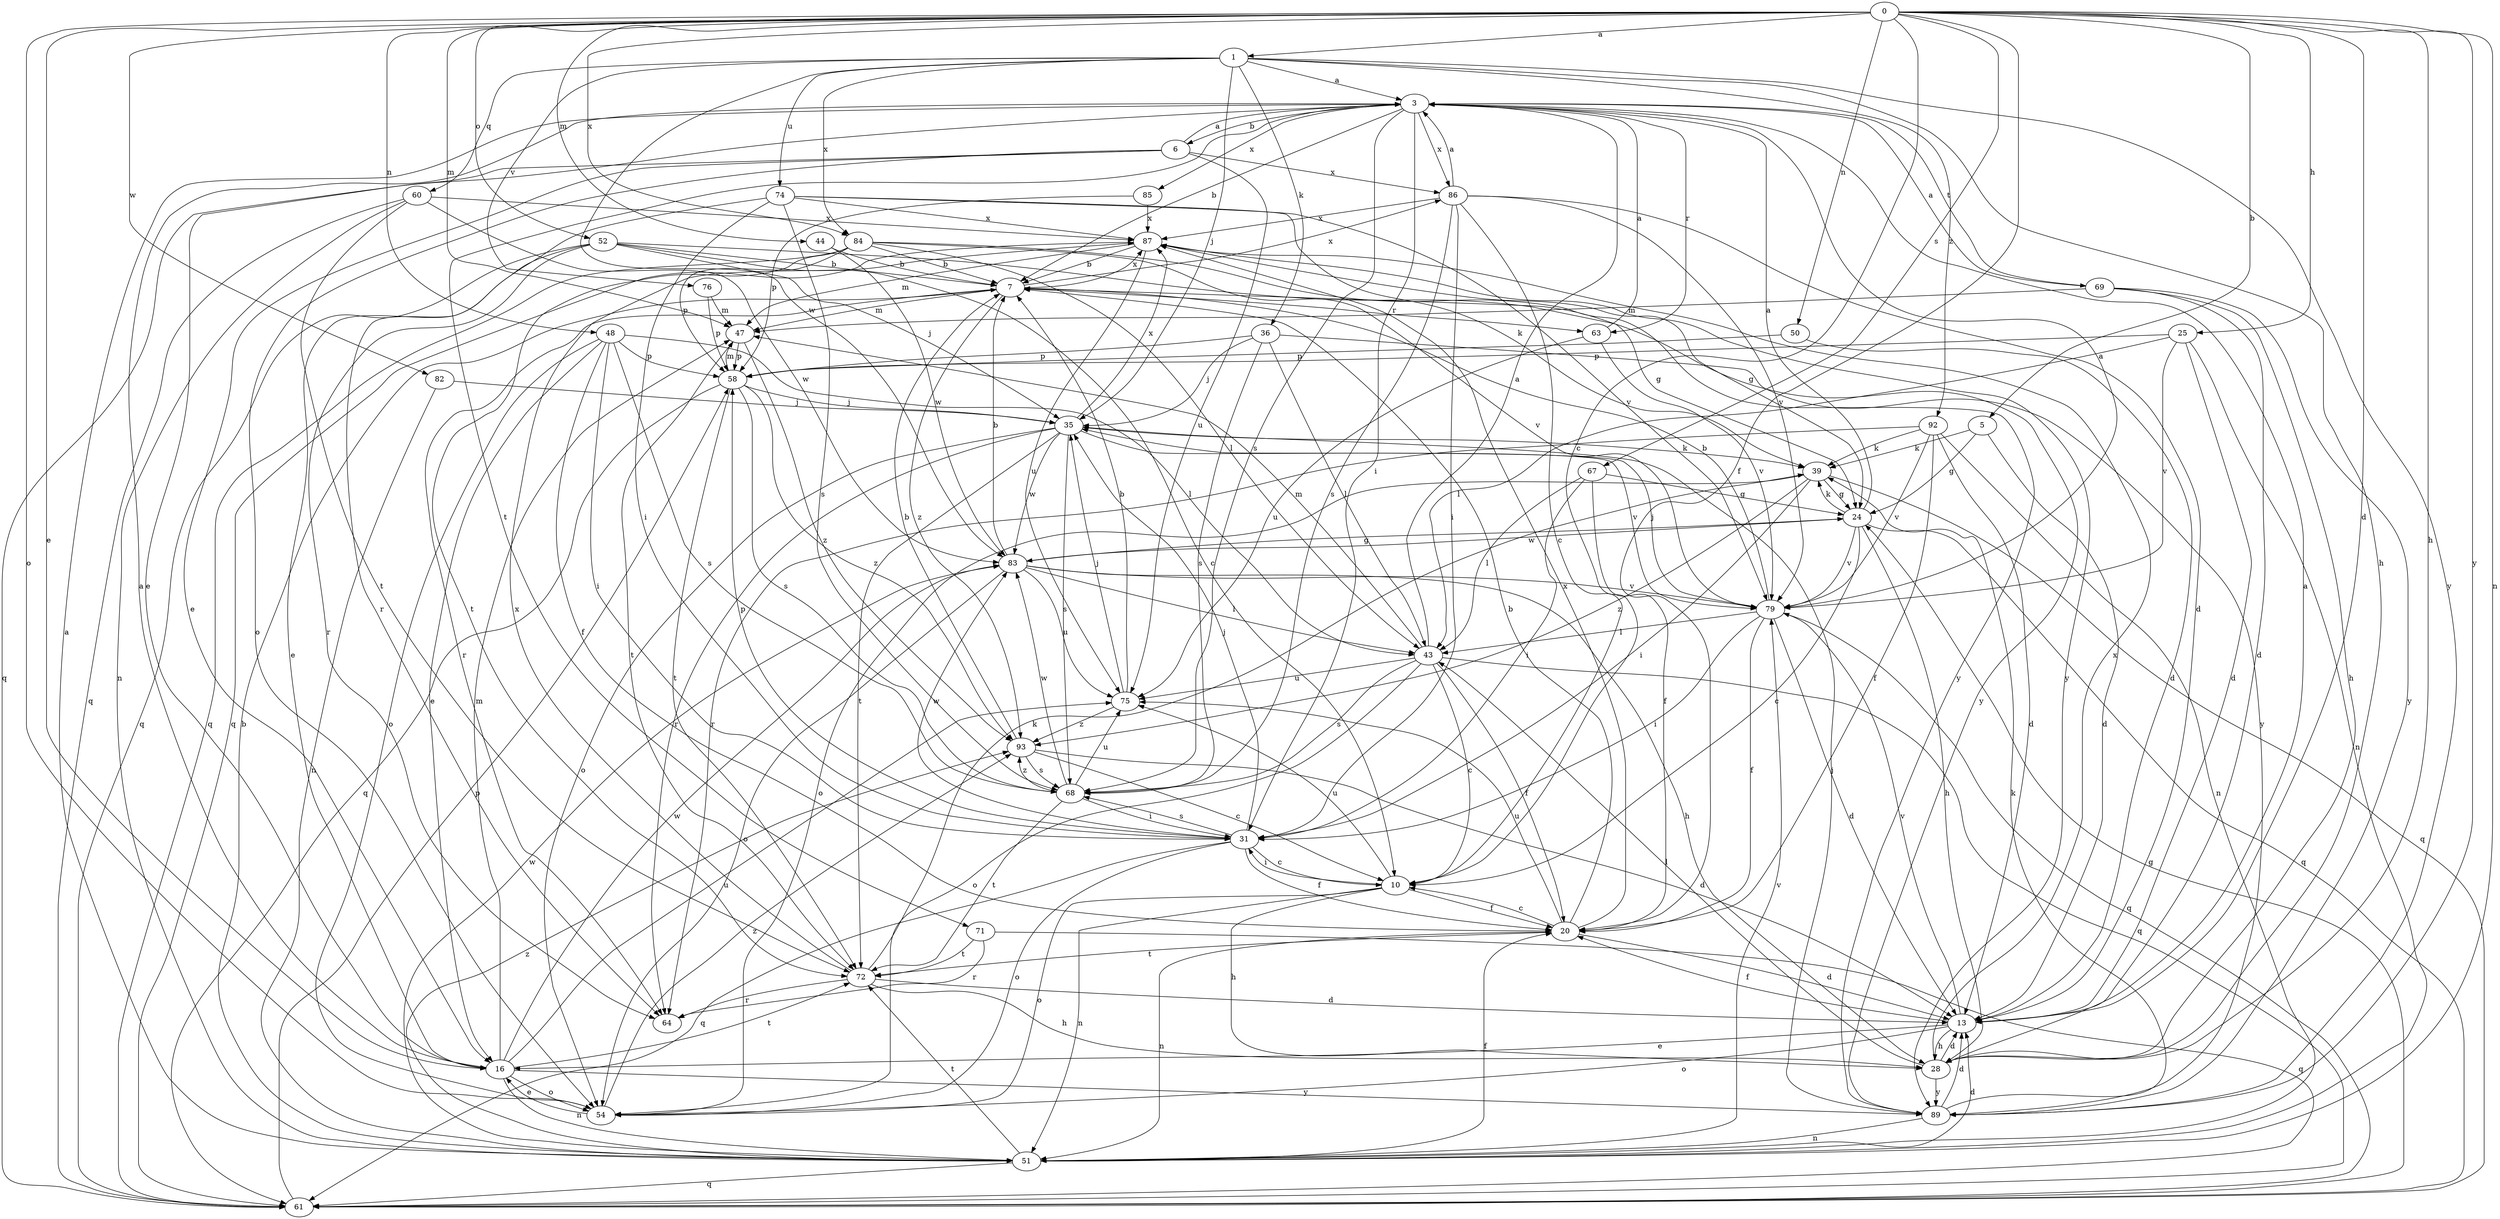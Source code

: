 strict digraph  {
0;
1;
3;
5;
6;
7;
10;
13;
16;
20;
24;
25;
28;
31;
35;
36;
39;
43;
44;
47;
48;
50;
51;
52;
54;
58;
60;
61;
63;
64;
67;
68;
69;
71;
72;
74;
75;
76;
79;
82;
83;
84;
85;
86;
87;
89;
92;
93;
0 -> 1  [label=a];
0 -> 5  [label=b];
0 -> 10  [label=c];
0 -> 13  [label=d];
0 -> 16  [label=e];
0 -> 20  [label=f];
0 -> 25  [label=h];
0 -> 28  [label=h];
0 -> 44  [label=m];
0 -> 47  [label=m];
0 -> 48  [label=n];
0 -> 50  [label=n];
0 -> 51  [label=n];
0 -> 52  [label=o];
0 -> 54  [label=o];
0 -> 67  [label=s];
0 -> 82  [label=w];
0 -> 84  [label=x];
0 -> 89  [label=y];
1 -> 3  [label=a];
1 -> 28  [label=h];
1 -> 35  [label=j];
1 -> 36  [label=k];
1 -> 60  [label=q];
1 -> 74  [label=u];
1 -> 76  [label=v];
1 -> 83  [label=w];
1 -> 84  [label=x];
1 -> 89  [label=y];
1 -> 92  [label=z];
3 -> 6  [label=b];
3 -> 7  [label=b];
3 -> 16  [label=e];
3 -> 31  [label=i];
3 -> 63  [label=r];
3 -> 68  [label=s];
3 -> 69  [label=t];
3 -> 71  [label=t];
3 -> 85  [label=x];
3 -> 86  [label=x];
5 -> 13  [label=d];
5 -> 24  [label=g];
5 -> 39  [label=k];
6 -> 3  [label=a];
6 -> 16  [label=e];
6 -> 54  [label=o];
6 -> 61  [label=q];
6 -> 75  [label=u];
6 -> 86  [label=x];
7 -> 47  [label=m];
7 -> 63  [label=r];
7 -> 64  [label=r];
7 -> 86  [label=x];
7 -> 87  [label=x];
7 -> 89  [label=y];
7 -> 93  [label=z];
10 -> 20  [label=f];
10 -> 28  [label=h];
10 -> 31  [label=i];
10 -> 51  [label=n];
10 -> 54  [label=o];
10 -> 75  [label=u];
13 -> 16  [label=e];
13 -> 20  [label=f];
13 -> 28  [label=h];
13 -> 54  [label=o];
13 -> 79  [label=v];
16 -> 3  [label=a];
16 -> 47  [label=m];
16 -> 51  [label=n];
16 -> 54  [label=o];
16 -> 72  [label=t];
16 -> 75  [label=u];
16 -> 83  [label=w];
16 -> 89  [label=y];
20 -> 7  [label=b];
20 -> 10  [label=c];
20 -> 13  [label=d];
20 -> 51  [label=n];
20 -> 72  [label=t];
20 -> 75  [label=u];
20 -> 87  [label=x];
24 -> 3  [label=a];
24 -> 10  [label=c];
24 -> 28  [label=h];
24 -> 39  [label=k];
24 -> 61  [label=q];
24 -> 79  [label=v];
24 -> 83  [label=w];
25 -> 13  [label=d];
25 -> 43  [label=l];
25 -> 51  [label=n];
25 -> 58  [label=p];
25 -> 79  [label=v];
28 -> 3  [label=a];
28 -> 13  [label=d];
28 -> 43  [label=l];
28 -> 87  [label=x];
28 -> 89  [label=y];
31 -> 10  [label=c];
31 -> 20  [label=f];
31 -> 35  [label=j];
31 -> 54  [label=o];
31 -> 58  [label=p];
31 -> 61  [label=q];
31 -> 68  [label=s];
31 -> 83  [label=w];
35 -> 39  [label=k];
35 -> 54  [label=o];
35 -> 64  [label=r];
35 -> 68  [label=s];
35 -> 72  [label=t];
35 -> 79  [label=v];
35 -> 83  [label=w];
35 -> 87  [label=x];
36 -> 35  [label=j];
36 -> 43  [label=l];
36 -> 58  [label=p];
36 -> 68  [label=s];
36 -> 89  [label=y];
39 -> 24  [label=g];
39 -> 31  [label=i];
39 -> 54  [label=o];
39 -> 61  [label=q];
39 -> 93  [label=z];
43 -> 3  [label=a];
43 -> 10  [label=c];
43 -> 20  [label=f];
43 -> 47  [label=m];
43 -> 54  [label=o];
43 -> 61  [label=q];
43 -> 68  [label=s];
43 -> 75  [label=u];
44 -> 7  [label=b];
44 -> 83  [label=w];
47 -> 58  [label=p];
47 -> 72  [label=t];
47 -> 93  [label=z];
48 -> 16  [label=e];
48 -> 20  [label=f];
48 -> 31  [label=i];
48 -> 43  [label=l];
48 -> 54  [label=o];
48 -> 58  [label=p];
48 -> 68  [label=s];
50 -> 13  [label=d];
50 -> 58  [label=p];
51 -> 3  [label=a];
51 -> 7  [label=b];
51 -> 13  [label=d];
51 -> 20  [label=f];
51 -> 61  [label=q];
51 -> 72  [label=t];
51 -> 79  [label=v];
51 -> 83  [label=w];
51 -> 93  [label=z];
52 -> 7  [label=b];
52 -> 10  [label=c];
52 -> 16  [label=e];
52 -> 24  [label=g];
52 -> 35  [label=j];
52 -> 61  [label=q];
52 -> 64  [label=r];
54 -> 16  [label=e];
54 -> 93  [label=z];
58 -> 35  [label=j];
58 -> 47  [label=m];
58 -> 61  [label=q];
58 -> 68  [label=s];
58 -> 72  [label=t];
58 -> 93  [label=z];
60 -> 51  [label=n];
60 -> 61  [label=q];
60 -> 72  [label=t];
60 -> 83  [label=w];
60 -> 87  [label=x];
61 -> 24  [label=g];
61 -> 58  [label=p];
63 -> 3  [label=a];
63 -> 75  [label=u];
63 -> 79  [label=v];
67 -> 20  [label=f];
67 -> 24  [label=g];
67 -> 31  [label=i];
67 -> 43  [label=l];
68 -> 31  [label=i];
68 -> 72  [label=t];
68 -> 75  [label=u];
68 -> 83  [label=w];
68 -> 93  [label=z];
69 -> 3  [label=a];
69 -> 13  [label=d];
69 -> 28  [label=h];
69 -> 47  [label=m];
69 -> 89  [label=y];
71 -> 61  [label=q];
71 -> 64  [label=r];
71 -> 72  [label=t];
72 -> 13  [label=d];
72 -> 28  [label=h];
72 -> 39  [label=k];
72 -> 64  [label=r];
72 -> 87  [label=x];
74 -> 31  [label=i];
74 -> 39  [label=k];
74 -> 64  [label=r];
74 -> 68  [label=s];
74 -> 79  [label=v];
74 -> 87  [label=x];
75 -> 7  [label=b];
75 -> 35  [label=j];
75 -> 93  [label=z];
76 -> 47  [label=m];
76 -> 58  [label=p];
79 -> 3  [label=a];
79 -> 7  [label=b];
79 -> 13  [label=d];
79 -> 20  [label=f];
79 -> 31  [label=i];
79 -> 35  [label=j];
79 -> 43  [label=l];
79 -> 61  [label=q];
82 -> 35  [label=j];
82 -> 51  [label=n];
83 -> 7  [label=b];
83 -> 24  [label=g];
83 -> 28  [label=h];
83 -> 43  [label=l];
83 -> 54  [label=o];
83 -> 75  [label=u];
83 -> 79  [label=v];
84 -> 7  [label=b];
84 -> 43  [label=l];
84 -> 58  [label=p];
84 -> 61  [label=q];
84 -> 72  [label=t];
84 -> 79  [label=v];
84 -> 89  [label=y];
85 -> 58  [label=p];
85 -> 87  [label=x];
86 -> 3  [label=a];
86 -> 10  [label=c];
86 -> 13  [label=d];
86 -> 31  [label=i];
86 -> 68  [label=s];
86 -> 79  [label=v];
86 -> 87  [label=x];
87 -> 7  [label=b];
87 -> 24  [label=g];
87 -> 47  [label=m];
87 -> 61  [label=q];
87 -> 75  [label=u];
87 -> 89  [label=y];
89 -> 13  [label=d];
89 -> 35  [label=j];
89 -> 39  [label=k];
89 -> 51  [label=n];
92 -> 13  [label=d];
92 -> 20  [label=f];
92 -> 39  [label=k];
92 -> 51  [label=n];
92 -> 64  [label=r];
92 -> 79  [label=v];
93 -> 7  [label=b];
93 -> 10  [label=c];
93 -> 13  [label=d];
93 -> 68  [label=s];
}
